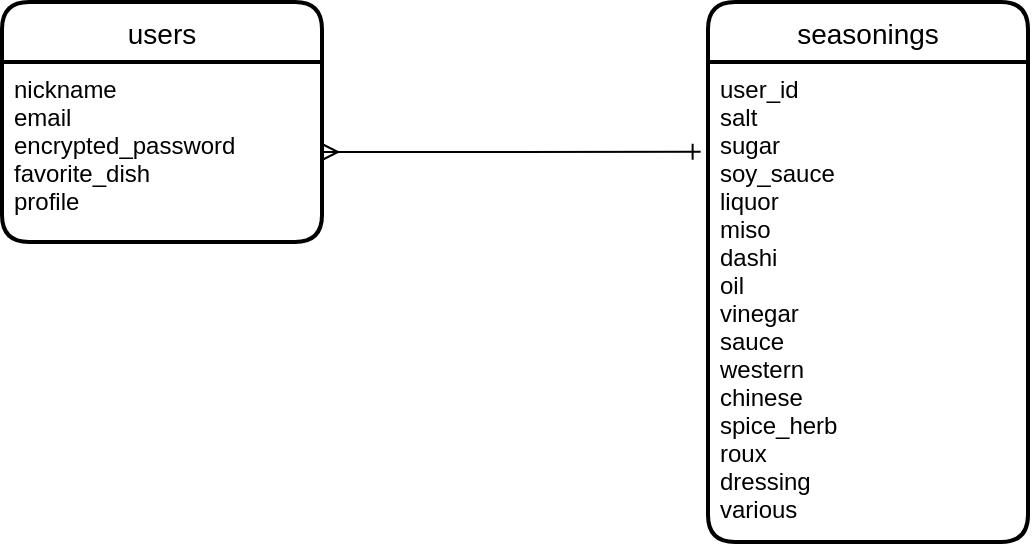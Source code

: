 <mxfile version="13.10.0" type="embed">
    <diagram id="jSSFoxD6s-2fBfZ_9Xhc" name="ページ1">
        <mxGraphModel dx="613" dy="626" grid="1" gridSize="10" guides="1" tooltips="1" connect="1" arrows="1" fold="1" page="1" pageScale="1" pageWidth="1169" pageHeight="827" math="0" shadow="0">
            <root>
                <mxCell id="0"/>
                <mxCell id="1" parent="0"/>
                <mxCell id="104" value="users" style="swimlane;childLayout=stackLayout;horizontal=1;startSize=30;horizontalStack=0;rounded=1;fontSize=14;fontStyle=0;strokeWidth=2;resizeParent=0;resizeLast=1;shadow=0;dashed=0;align=center;" vertex="1" parent="1">
                    <mxGeometry x="320" y="160" width="160" height="120" as="geometry"/>
                </mxCell>
                <mxCell id="105" value="nickname&#10;email&#10;encrypted_password&#10;favorite_dish&#10;profile" style="align=left;strokeColor=none;fillColor=none;spacingLeft=4;fontSize=12;verticalAlign=top;resizable=0;rotatable=0;part=1;" vertex="1" parent="104">
                    <mxGeometry y="30" width="160" height="90" as="geometry"/>
                </mxCell>
                <mxCell id="106" value="seasonings" style="swimlane;childLayout=stackLayout;horizontal=1;startSize=30;horizontalStack=0;rounded=1;fontSize=14;fontStyle=0;strokeWidth=2;resizeParent=0;resizeLast=1;shadow=0;dashed=0;align=center;" vertex="1" parent="1">
                    <mxGeometry x="673" y="160" width="160" height="270" as="geometry"/>
                </mxCell>
                <mxCell id="107" value="user_id&#10;salt&#10;sugar&#10;soy_sauce&#10;liquor&#10;miso&#10;dashi&#10;oil&#10;vinegar&#10;sauce&#10;western&#10;chinese&#10;spice_herb&#10;roux&#10;dressing&#10;various" style="align=left;strokeColor=none;fillColor=none;spacingLeft=4;fontSize=12;verticalAlign=top;resizable=0;rotatable=0;part=1;" vertex="1" parent="106">
                    <mxGeometry y="30" width="160" height="240" as="geometry"/>
                </mxCell>
                <mxCell id="108" style="edgeStyle=orthogonalEdgeStyle;rounded=0;orthogonalLoop=1;jettySize=auto;html=1;exitX=1;exitY=0.5;exitDx=0;exitDy=0;startArrow=ERmany;startFill=0;endArrow=ERone;endFill=0;entryX=-0.023;entryY=0.187;entryDx=0;entryDy=0;entryPerimeter=0;" edge="1" parent="1" source="105" target="107">
                    <mxGeometry relative="1" as="geometry">
                        <mxPoint x="670" y="235" as="targetPoint"/>
                    </mxGeometry>
                </mxCell>
            </root>
        </mxGraphModel>
    </diagram>
</mxfile>